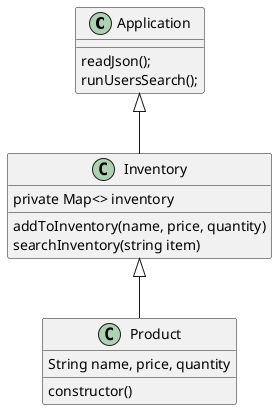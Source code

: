@startuml
'https://plantuml.com/class-diagram

class Application {
    readJson();
    runUsersSearch();
}


class Inventory {
    private Map<> inventory


    addToInventory(name, price, quantity)
    searchInventory(string item)
}

class Product {
    String name, price, quantity

    constructor()
}

Application <|-- Inventory
Inventory <|-- Product

@enduml